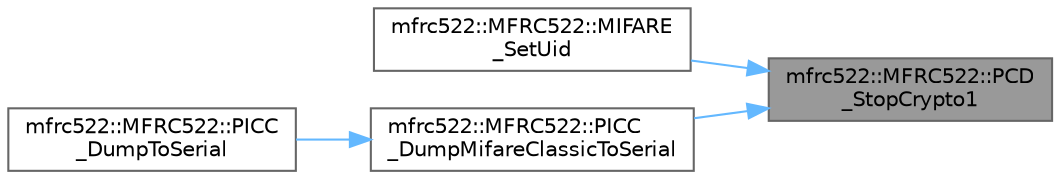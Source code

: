 digraph "mfrc522::MFRC522::PCD_StopCrypto1"
{
 // LATEX_PDF_SIZE
  bgcolor="transparent";
  edge [fontname=Helvetica,fontsize=10,labelfontname=Helvetica,labelfontsize=10];
  node [fontname=Helvetica,fontsize=10,shape=box,height=0.2,width=0.4];
  rankdir="RL";
  Node1 [label="mfrc522::MFRC522::PCD\l_StopCrypto1",height=0.2,width=0.4,color="gray40", fillcolor="grey60", style="filled", fontcolor="black",tooltip=" "];
  Node1 -> Node2 [dir="back",color="steelblue1",style="solid"];
  Node2 [label="mfrc522::MFRC522::MIFARE\l_SetUid",height=0.2,width=0.4,color="grey40", fillcolor="white", style="filled",URL="$classmfrc522_1_1_m_f_r_c522.html#a2f11484ff5d5ff2b70590b1c04c313fd",tooltip=" "];
  Node1 -> Node3 [dir="back",color="steelblue1",style="solid"];
  Node3 [label="mfrc522::MFRC522::PICC\l_DumpMifareClassicToSerial",height=0.2,width=0.4,color="grey40", fillcolor="white", style="filled",URL="$classmfrc522_1_1_m_f_r_c522.html#a6a0c6040b5f66d0a37b407f11a1a531a",tooltip=" "];
  Node3 -> Node4 [dir="back",color="steelblue1",style="solid"];
  Node4 [label="mfrc522::MFRC522::PICC\l_DumpToSerial",height=0.2,width=0.4,color="grey40", fillcolor="white", style="filled",URL="$classmfrc522_1_1_m_f_r_c522.html#a98d66dfc8460ae366a56d3762bcd278a",tooltip=" "];
}
